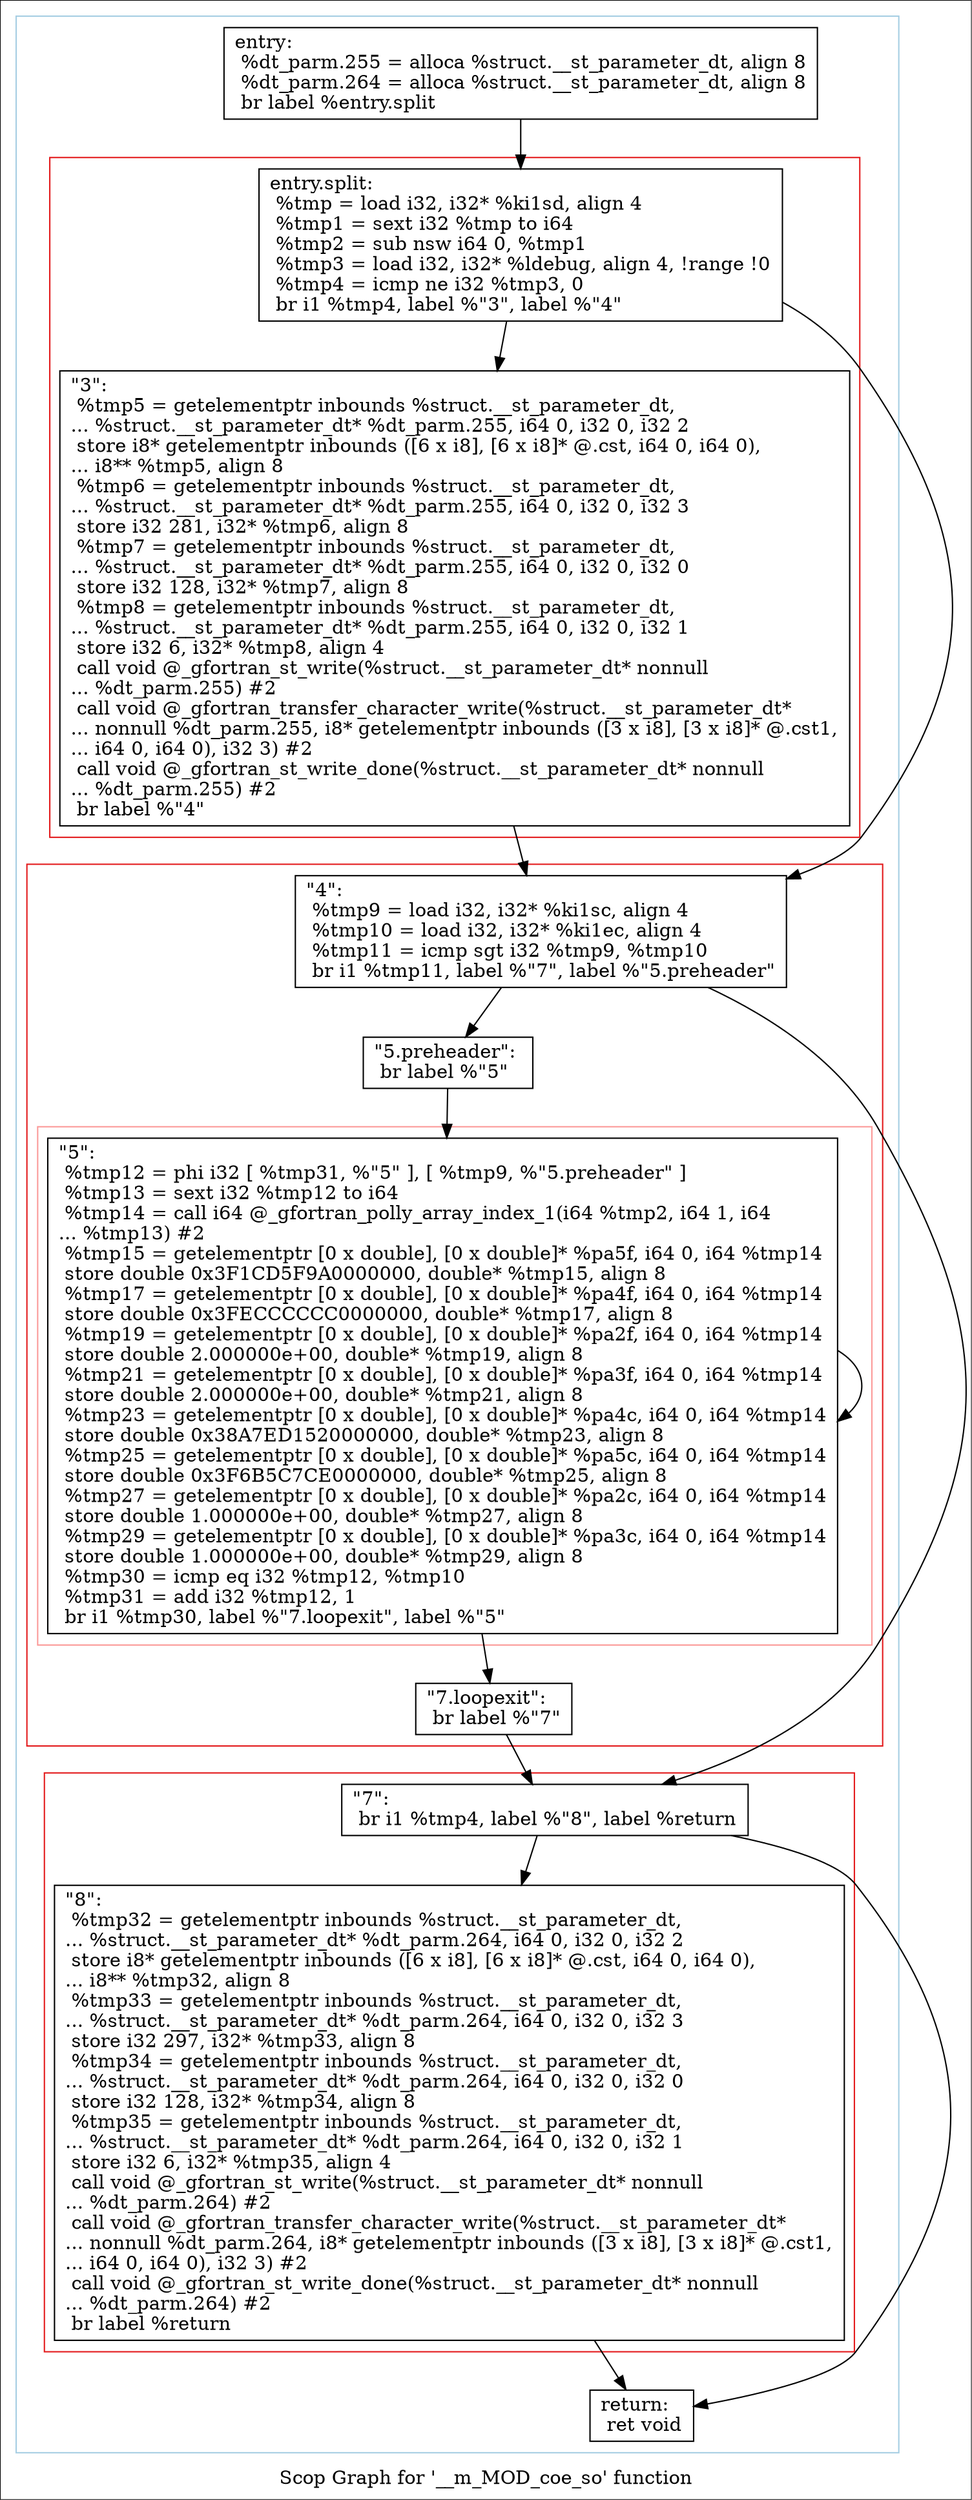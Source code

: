 digraph "Scop Graph for '__m_MOD_coe_so' function" {
	label="Scop Graph for '__m_MOD_coe_so' function";

	Node0xed3ea0 [shape=record,label="{entry:\l  %dt_parm.255 = alloca %struct.__st_parameter_dt, align 8\l  %dt_parm.264 = alloca %struct.__st_parameter_dt, align 8\l  br label %entry.split\l}"];
	Node0xed3ea0 -> Node0xfb8550;
	Node0xfb8550 [shape=record,label="{entry.split:                                      \l  %tmp = load i32, i32* %ki1sd, align 4\l  %tmp1 = sext i32 %tmp to i64\l  %tmp2 = sub nsw i64 0, %tmp1\l  %tmp3 = load i32, i32* %ldebug, align 4, !range !0\l  %tmp4 = icmp ne i32 %tmp3, 0\l  br i1 %tmp4, label %\"3\", label %\"4\"\l}"];
	Node0xfb8550 -> Node0xfaa360;
	Node0xfb8550 -> Node0xfb4d10;
	Node0xfaa360 [shape=record,label="{\"3\":                                              \l  %tmp5 = getelementptr inbounds %struct.__st_parameter_dt,\l... %struct.__st_parameter_dt* %dt_parm.255, i64 0, i32 0, i32 2\l  store i8* getelementptr inbounds ([6 x i8], [6 x i8]* @.cst, i64 0, i64 0),\l... i8** %tmp5, align 8\l  %tmp6 = getelementptr inbounds %struct.__st_parameter_dt,\l... %struct.__st_parameter_dt* %dt_parm.255, i64 0, i32 0, i32 3\l  store i32 281, i32* %tmp6, align 8\l  %tmp7 = getelementptr inbounds %struct.__st_parameter_dt,\l... %struct.__st_parameter_dt* %dt_parm.255, i64 0, i32 0, i32 0\l  store i32 128, i32* %tmp7, align 8\l  %tmp8 = getelementptr inbounds %struct.__st_parameter_dt,\l... %struct.__st_parameter_dt* %dt_parm.255, i64 0, i32 0, i32 1\l  store i32 6, i32* %tmp8, align 4\l  call void @_gfortran_st_write(%struct.__st_parameter_dt* nonnull\l... %dt_parm.255) #2\l  call void @_gfortran_transfer_character_write(%struct.__st_parameter_dt*\l... nonnull %dt_parm.255, i8* getelementptr inbounds ([3 x i8], [3 x i8]* @.cst1,\l... i64 0, i64 0), i32 3) #2\l  call void @_gfortran_st_write_done(%struct.__st_parameter_dt* nonnull\l... %dt_parm.255) #2\l  br label %\"4\"\l}"];
	Node0xfaa360 -> Node0xfb4d10;
	Node0xfb4d10 [shape=record,label="{\"4\":                                              \l  %tmp9 = load i32, i32* %ki1sc, align 4\l  %tmp10 = load i32, i32* %ki1ec, align 4\l  %tmp11 = icmp sgt i32 %tmp9, %tmp10\l  br i1 %tmp11, label %\"7\", label %\"5.preheader\"\l}"];
	Node0xfb4d10 -> Node0xefa290;
	Node0xfb4d10 -> Node0xfaa630;
	Node0xefa290 [shape=record,label="{\"7\":                                              \l  br i1 %tmp4, label %\"8\", label %return\l}"];
	Node0xefa290 -> Node0xe74ef0;
	Node0xefa290 -> Node0xde2a10;
	Node0xe74ef0 [shape=record,label="{\"8\":                                              \l  %tmp32 = getelementptr inbounds %struct.__st_parameter_dt,\l... %struct.__st_parameter_dt* %dt_parm.264, i64 0, i32 0, i32 2\l  store i8* getelementptr inbounds ([6 x i8], [6 x i8]* @.cst, i64 0, i64 0),\l... i8** %tmp32, align 8\l  %tmp33 = getelementptr inbounds %struct.__st_parameter_dt,\l... %struct.__st_parameter_dt* %dt_parm.264, i64 0, i32 0, i32 3\l  store i32 297, i32* %tmp33, align 8\l  %tmp34 = getelementptr inbounds %struct.__st_parameter_dt,\l... %struct.__st_parameter_dt* %dt_parm.264, i64 0, i32 0, i32 0\l  store i32 128, i32* %tmp34, align 8\l  %tmp35 = getelementptr inbounds %struct.__st_parameter_dt,\l... %struct.__st_parameter_dt* %dt_parm.264, i64 0, i32 0, i32 1\l  store i32 6, i32* %tmp35, align 4\l  call void @_gfortran_st_write(%struct.__st_parameter_dt* nonnull\l... %dt_parm.264) #2\l  call void @_gfortran_transfer_character_write(%struct.__st_parameter_dt*\l... nonnull %dt_parm.264, i8* getelementptr inbounds ([3 x i8], [3 x i8]* @.cst1,\l... i64 0, i64 0), i32 3) #2\l  call void @_gfortran_st_write_done(%struct.__st_parameter_dt* nonnull\l... %dt_parm.264) #2\l  br label %return\l}"];
	Node0xe74ef0 -> Node0xde2a10;
	Node0xde2a10 [shape=record,label="{return:                                           \l  ret void\l}"];
	Node0xfaa630 [shape=record,label="{\"5.preheader\":                                    \l  br label %\"5\"\l}"];
	Node0xfaa630 -> Node0xddb620;
	Node0xddb620 [shape=record,label="{\"5\":                                              \l  %tmp12 = phi i32 [ %tmp31, %\"5\" ], [ %tmp9, %\"5.preheader\" ]\l  %tmp13 = sext i32 %tmp12 to i64\l  %tmp14 = call i64 @_gfortran_polly_array_index_1(i64 %tmp2, i64 1, i64\l... %tmp13) #2\l  %tmp15 = getelementptr [0 x double], [0 x double]* %pa5f, i64 0, i64 %tmp14\l  store double 0x3F1CD5F9A0000000, double* %tmp15, align 8\l  %tmp17 = getelementptr [0 x double], [0 x double]* %pa4f, i64 0, i64 %tmp14\l  store double 0x3FECCCCCC0000000, double* %tmp17, align 8\l  %tmp19 = getelementptr [0 x double], [0 x double]* %pa2f, i64 0, i64 %tmp14\l  store double 2.000000e+00, double* %tmp19, align 8\l  %tmp21 = getelementptr [0 x double], [0 x double]* %pa3f, i64 0, i64 %tmp14\l  store double 2.000000e+00, double* %tmp21, align 8\l  %tmp23 = getelementptr [0 x double], [0 x double]* %pa4c, i64 0, i64 %tmp14\l  store double 0x38A7ED1520000000, double* %tmp23, align 8\l  %tmp25 = getelementptr [0 x double], [0 x double]* %pa5c, i64 0, i64 %tmp14\l  store double 0x3F6B5C7CE0000000, double* %tmp25, align 8\l  %tmp27 = getelementptr [0 x double], [0 x double]* %pa2c, i64 0, i64 %tmp14\l  store double 1.000000e+00, double* %tmp27, align 8\l  %tmp29 = getelementptr [0 x double], [0 x double]* %pa3c, i64 0, i64 %tmp14\l  store double 1.000000e+00, double* %tmp29, align 8\l  %tmp30 = icmp eq i32 %tmp12, %tmp10\l  %tmp31 = add i32 %tmp12, 1\l  br i1 %tmp30, label %\"7.loopexit\", label %\"5\"\l}"];
	Node0xddb620 -> Node0xdd7320;
	Node0xddb620 -> Node0xddb620[constraint=false];
	Node0xdd7320 [shape=record,label="{\"7.loopexit\":                                     \l  br label %\"7\"\l}"];
	Node0xdd7320 -> Node0xefa290;
	colorscheme = "paired12"
        subgraph cluster_0xf89340 {
          label = "";
          style = solid;
          color = 1
          subgraph cluster_0xf99080 {
            label = "";
            style = solid;
            color = 6
            Node0xfb8550;
            Node0xfaa360;
          }
          subgraph cluster_0xf849a0 {
            label = "";
            style = solid;
            color = 6
            subgraph cluster_0xf8cbd0 {
              label = "";
              style = solid;
              color = 5
              Node0xddb620;
            }
            Node0xfb4d10;
            Node0xfaa630;
            Node0xdd7320;
          }
          subgraph cluster_0xf62b80 {
            label = "";
            style = solid;
            color = 6
            Node0xefa290;
            Node0xe74ef0;
          }
          Node0xed3ea0;
          Node0xde2a10;
        }
}
